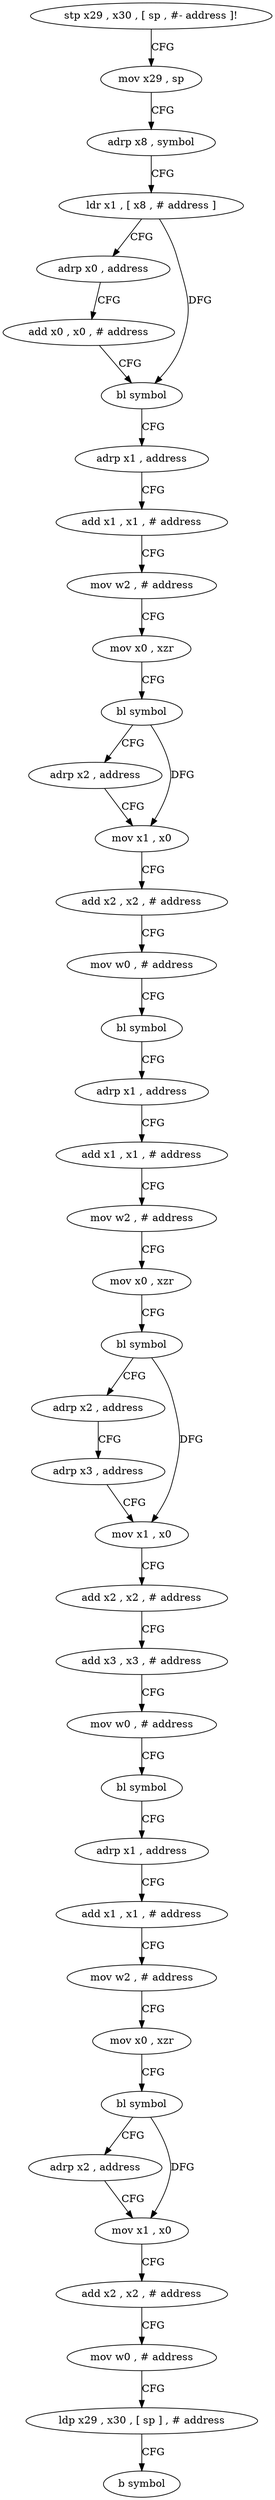 digraph "func" {
"4217040" [label = "stp x29 , x30 , [ sp , #- address ]!" ]
"4217044" [label = "mov x29 , sp" ]
"4217048" [label = "adrp x8 , symbol" ]
"4217052" [label = "ldr x1 , [ x8 , # address ]" ]
"4217056" [label = "adrp x0 , address" ]
"4217060" [label = "add x0 , x0 , # address" ]
"4217064" [label = "bl symbol" ]
"4217068" [label = "adrp x1 , address" ]
"4217072" [label = "add x1 , x1 , # address" ]
"4217076" [label = "mov w2 , # address" ]
"4217080" [label = "mov x0 , xzr" ]
"4217084" [label = "bl symbol" ]
"4217088" [label = "adrp x2 , address" ]
"4217092" [label = "mov x1 , x0" ]
"4217096" [label = "add x2 , x2 , # address" ]
"4217100" [label = "mov w0 , # address" ]
"4217104" [label = "bl symbol" ]
"4217108" [label = "adrp x1 , address" ]
"4217112" [label = "add x1 , x1 , # address" ]
"4217116" [label = "mov w2 , # address" ]
"4217120" [label = "mov x0 , xzr" ]
"4217124" [label = "bl symbol" ]
"4217128" [label = "adrp x2 , address" ]
"4217132" [label = "adrp x3 , address" ]
"4217136" [label = "mov x1 , x0" ]
"4217140" [label = "add x2 , x2 , # address" ]
"4217144" [label = "add x3 , x3 , # address" ]
"4217148" [label = "mov w0 , # address" ]
"4217152" [label = "bl symbol" ]
"4217156" [label = "adrp x1 , address" ]
"4217160" [label = "add x1 , x1 , # address" ]
"4217164" [label = "mov w2 , # address" ]
"4217168" [label = "mov x0 , xzr" ]
"4217172" [label = "bl symbol" ]
"4217176" [label = "adrp x2 , address" ]
"4217180" [label = "mov x1 , x0" ]
"4217184" [label = "add x2 , x2 , # address" ]
"4217188" [label = "mov w0 , # address" ]
"4217192" [label = "ldp x29 , x30 , [ sp ] , # address" ]
"4217196" [label = "b symbol" ]
"4217040" -> "4217044" [ label = "CFG" ]
"4217044" -> "4217048" [ label = "CFG" ]
"4217048" -> "4217052" [ label = "CFG" ]
"4217052" -> "4217056" [ label = "CFG" ]
"4217052" -> "4217064" [ label = "DFG" ]
"4217056" -> "4217060" [ label = "CFG" ]
"4217060" -> "4217064" [ label = "CFG" ]
"4217064" -> "4217068" [ label = "CFG" ]
"4217068" -> "4217072" [ label = "CFG" ]
"4217072" -> "4217076" [ label = "CFG" ]
"4217076" -> "4217080" [ label = "CFG" ]
"4217080" -> "4217084" [ label = "CFG" ]
"4217084" -> "4217088" [ label = "CFG" ]
"4217084" -> "4217092" [ label = "DFG" ]
"4217088" -> "4217092" [ label = "CFG" ]
"4217092" -> "4217096" [ label = "CFG" ]
"4217096" -> "4217100" [ label = "CFG" ]
"4217100" -> "4217104" [ label = "CFG" ]
"4217104" -> "4217108" [ label = "CFG" ]
"4217108" -> "4217112" [ label = "CFG" ]
"4217112" -> "4217116" [ label = "CFG" ]
"4217116" -> "4217120" [ label = "CFG" ]
"4217120" -> "4217124" [ label = "CFG" ]
"4217124" -> "4217128" [ label = "CFG" ]
"4217124" -> "4217136" [ label = "DFG" ]
"4217128" -> "4217132" [ label = "CFG" ]
"4217132" -> "4217136" [ label = "CFG" ]
"4217136" -> "4217140" [ label = "CFG" ]
"4217140" -> "4217144" [ label = "CFG" ]
"4217144" -> "4217148" [ label = "CFG" ]
"4217148" -> "4217152" [ label = "CFG" ]
"4217152" -> "4217156" [ label = "CFG" ]
"4217156" -> "4217160" [ label = "CFG" ]
"4217160" -> "4217164" [ label = "CFG" ]
"4217164" -> "4217168" [ label = "CFG" ]
"4217168" -> "4217172" [ label = "CFG" ]
"4217172" -> "4217176" [ label = "CFG" ]
"4217172" -> "4217180" [ label = "DFG" ]
"4217176" -> "4217180" [ label = "CFG" ]
"4217180" -> "4217184" [ label = "CFG" ]
"4217184" -> "4217188" [ label = "CFG" ]
"4217188" -> "4217192" [ label = "CFG" ]
"4217192" -> "4217196" [ label = "CFG" ]
}
